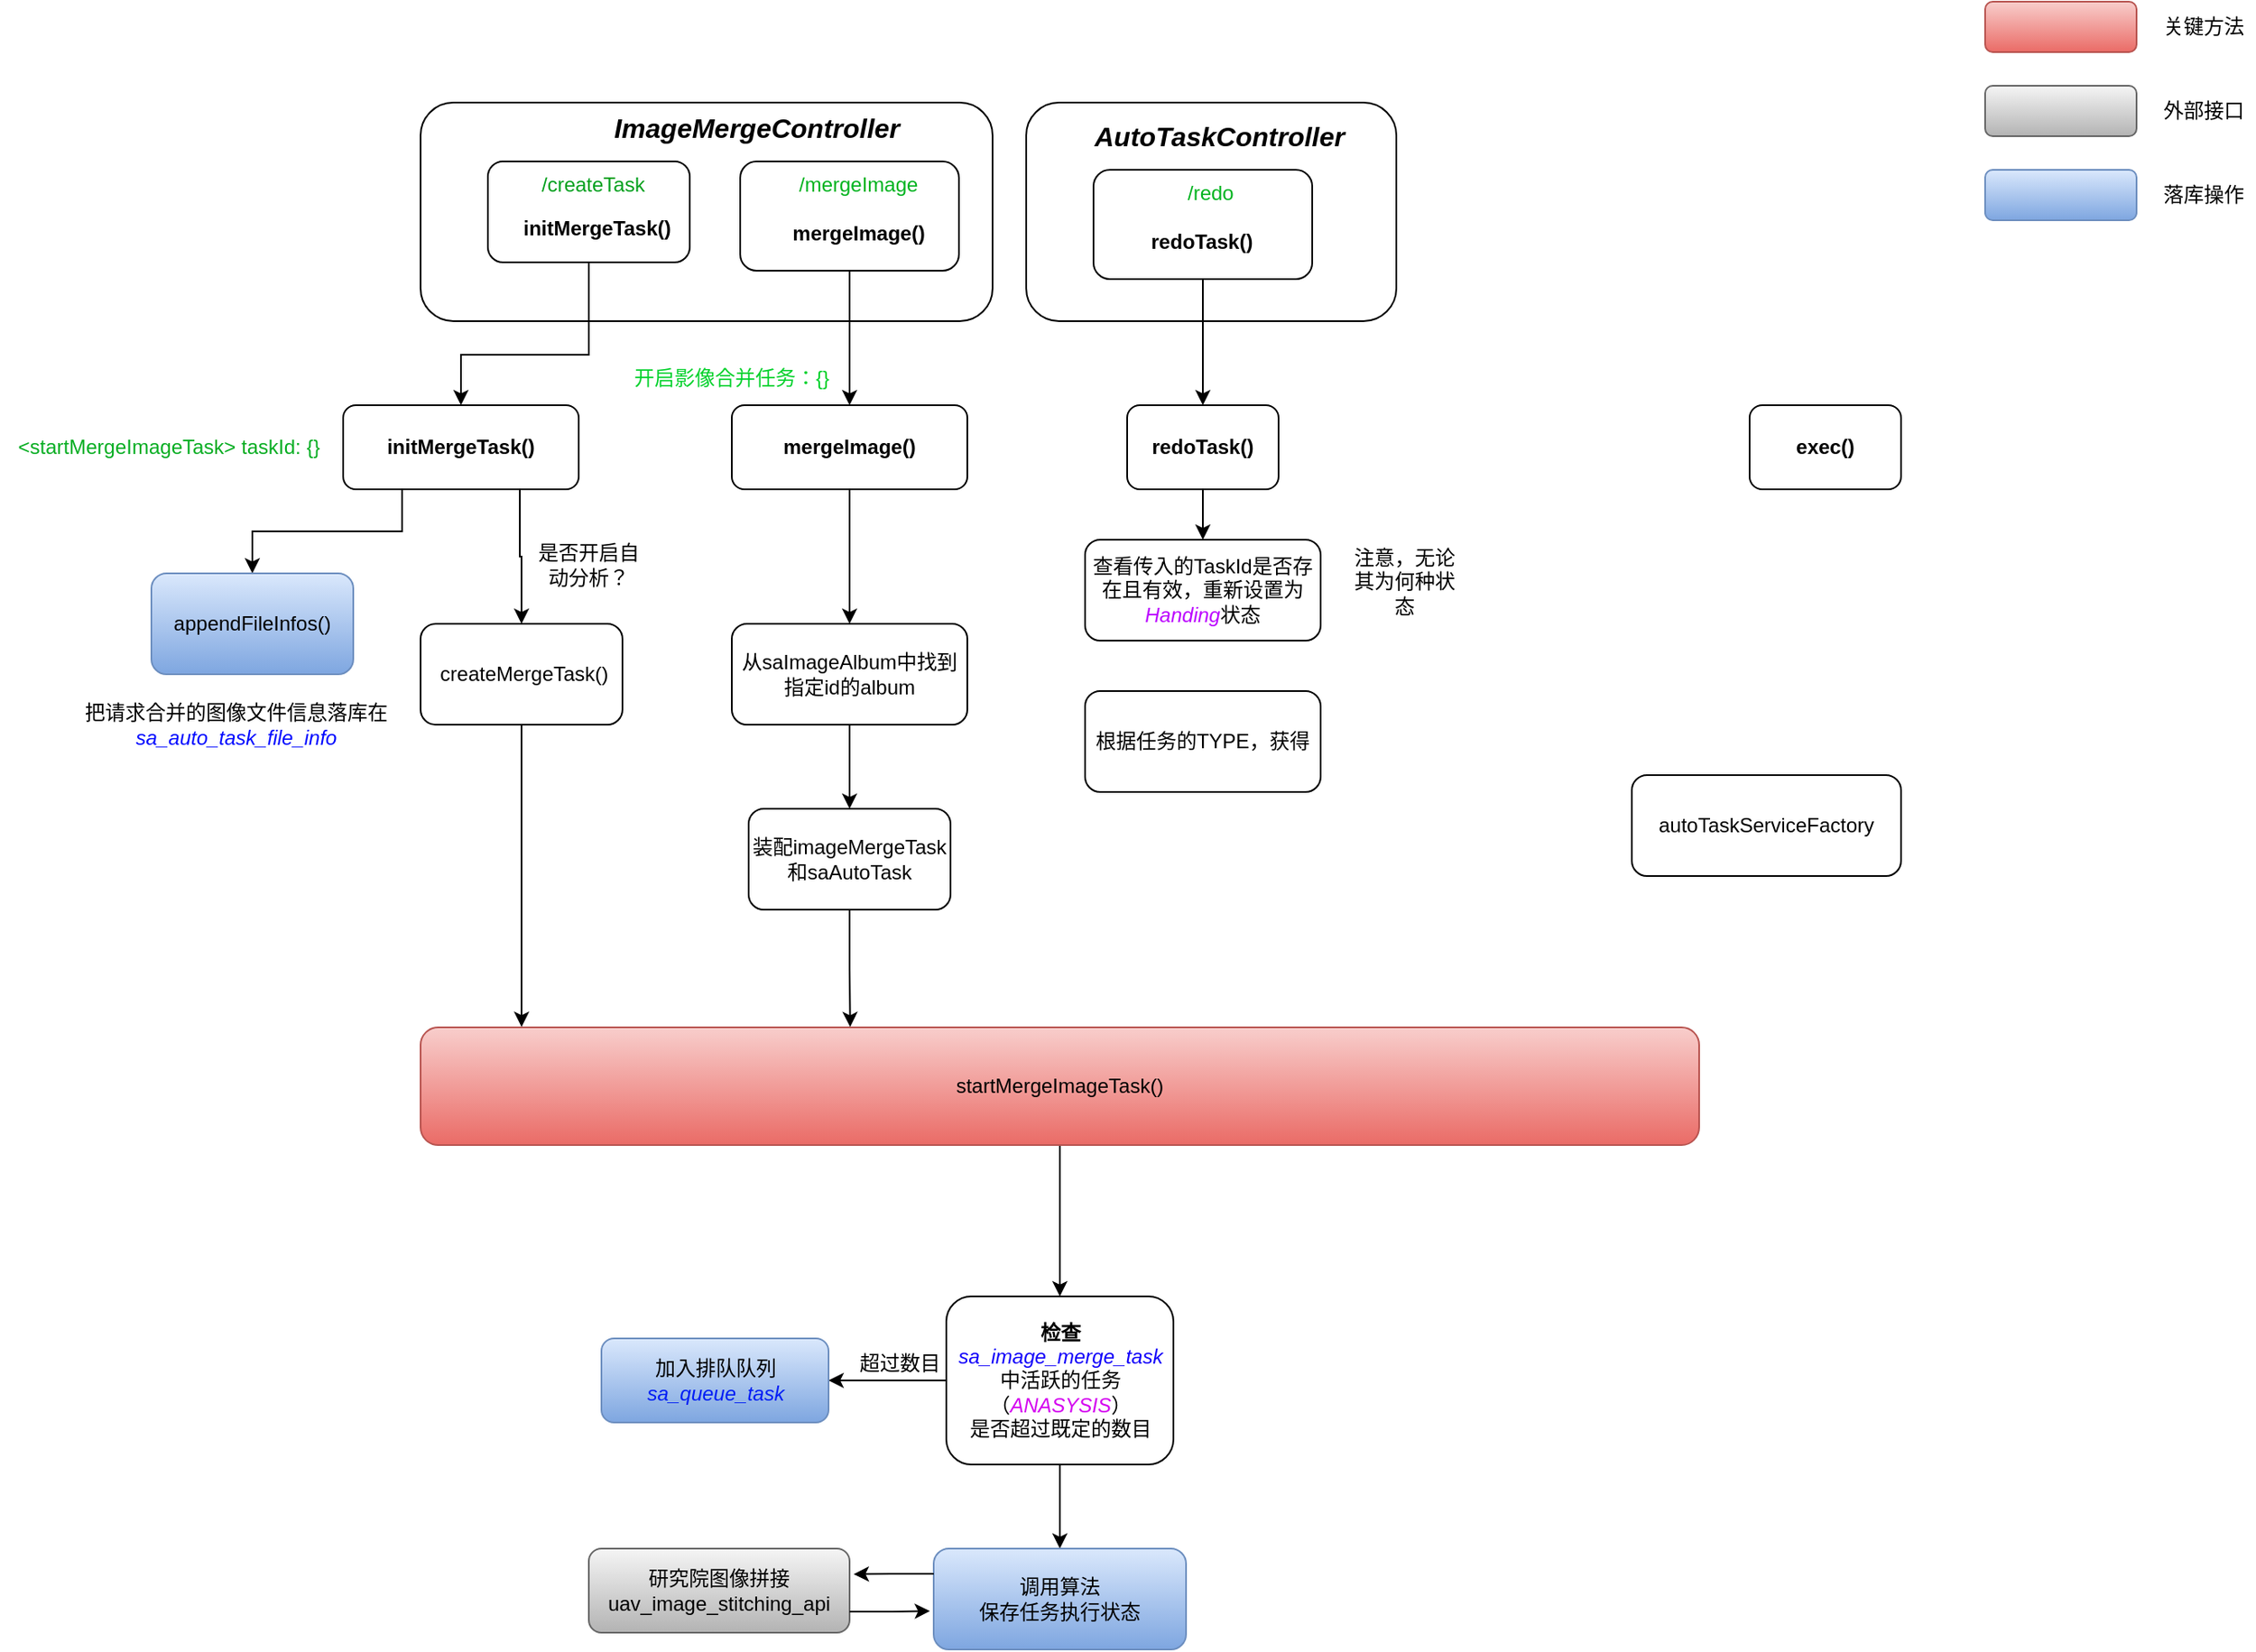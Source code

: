 <mxfile version="24.7.17">
  <diagram name="第 1 页" id="jo7vAFF6w6Xzo0wv7VEB">
    <mxGraphModel dx="1325" dy="788" grid="1" gridSize="10" guides="1" tooltips="1" connect="1" arrows="1" fold="1" page="0" pageScale="1" pageWidth="827" pageHeight="1169" math="0" shadow="0">
      <root>
        <mxCell id="0" />
        <mxCell id="1" parent="0" />
        <mxCell id="r8hzpXox8yHPrLNPoh3o-75" value="" style="rounded=1;whiteSpace=wrap;html=1;" vertex="1" parent="1">
          <mxGeometry x="610" y="190" width="220" height="130" as="geometry" />
        </mxCell>
        <mxCell id="r8hzpXox8yHPrLNPoh3o-1" value="" style="rounded=1;whiteSpace=wrap;html=1;" vertex="1" parent="1">
          <mxGeometry x="250" y="190" width="340" height="130" as="geometry" />
        </mxCell>
        <mxCell id="r8hzpXox8yHPrLNPoh3o-2" value="&lt;b&gt;&lt;i&gt;&lt;font style=&quot;font-size: 16px;&quot;&gt;ImageMergeController&lt;/font&gt;&lt;/i&gt;&lt;/b&gt;" style="text;html=1;align=center;verticalAlign=middle;whiteSpace=wrap;rounded=0;" vertex="1" parent="1">
          <mxGeometry x="420" y="190" width="60" height="30" as="geometry" />
        </mxCell>
        <mxCell id="r8hzpXox8yHPrLNPoh3o-6" value="" style="group;fontColor=#07ab0a;" vertex="1" connectable="0" parent="1">
          <mxGeometry x="290" y="225" width="120" height="60" as="geometry" />
        </mxCell>
        <mxCell id="r8hzpXox8yHPrLNPoh3o-4" value="" style="rounded=1;whiteSpace=wrap;html=1;" vertex="1" parent="r8hzpXox8yHPrLNPoh3o-6">
          <mxGeometry width="120" height="60" as="geometry" />
        </mxCell>
        <mxCell id="r8hzpXox8yHPrLNPoh3o-3" value="/createTask" style="text;whiteSpace=wrap;fontColor=#03a01d;" vertex="1" parent="r8hzpXox8yHPrLNPoh3o-6">
          <mxGeometry x="30" width="70" height="25" as="geometry" />
        </mxCell>
        <mxCell id="r8hzpXox8yHPrLNPoh3o-5" value="&lt;b&gt;initMergeTask()&lt;/b&gt;" style="text;html=1;align=center;verticalAlign=middle;whiteSpace=wrap;rounded=0;" vertex="1" parent="r8hzpXox8yHPrLNPoh3o-6">
          <mxGeometry x="35" y="25" width="60" height="30" as="geometry" />
        </mxCell>
        <mxCell id="r8hzpXox8yHPrLNPoh3o-9" value="" style="group" vertex="1" connectable="0" parent="1">
          <mxGeometry x="440" y="225" width="130" height="65" as="geometry" />
        </mxCell>
        <mxCell id="r8hzpXox8yHPrLNPoh3o-10" value="" style="rounded=1;whiteSpace=wrap;html=1;" vertex="1" parent="r8hzpXox8yHPrLNPoh3o-9">
          <mxGeometry width="130" height="65" as="geometry" />
        </mxCell>
        <mxCell id="r8hzpXox8yHPrLNPoh3o-11" value="/mergeImage" style="text;whiteSpace=wrap;fontColor=#00b31e;" vertex="1" parent="r8hzpXox8yHPrLNPoh3o-9">
          <mxGeometry x="32.5" width="75.833" height="27.083" as="geometry" />
        </mxCell>
        <mxCell id="r8hzpXox8yHPrLNPoh3o-12" value="&lt;b&gt;mergeImage()&lt;/b&gt;" style="text;html=1;align=center;verticalAlign=middle;whiteSpace=wrap;rounded=0;" vertex="1" parent="r8hzpXox8yHPrLNPoh3o-9">
          <mxGeometry x="37.917" y="27.083" width="65" height="32.5" as="geometry" />
        </mxCell>
        <mxCell id="r8hzpXox8yHPrLNPoh3o-17" style="edgeStyle=orthogonalEdgeStyle;rounded=0;orthogonalLoop=1;jettySize=auto;html=1;exitX=0.25;exitY=1;exitDx=0;exitDy=0;entryX=0.5;entryY=0;entryDx=0;entryDy=0;" edge="1" parent="1" source="r8hzpXox8yHPrLNPoh3o-14" target="r8hzpXox8yHPrLNPoh3o-15">
          <mxGeometry relative="1" as="geometry" />
        </mxCell>
        <mxCell id="r8hzpXox8yHPrLNPoh3o-18" style="edgeStyle=orthogonalEdgeStyle;rounded=0;orthogonalLoop=1;jettySize=auto;html=1;exitX=0.75;exitY=1;exitDx=0;exitDy=0;entryX=0.5;entryY=0;entryDx=0;entryDy=0;" edge="1" parent="1" source="r8hzpXox8yHPrLNPoh3o-14" target="r8hzpXox8yHPrLNPoh3o-16">
          <mxGeometry relative="1" as="geometry" />
        </mxCell>
        <mxCell id="r8hzpXox8yHPrLNPoh3o-14" value="&lt;span style=&quot;text-align: left;&quot;&gt;initMergeTask()&lt;/span&gt;" style="rounded=1;whiteSpace=wrap;html=1;fontStyle=1" vertex="1" parent="1">
          <mxGeometry x="204" y="370" width="140" height="50" as="geometry" />
        </mxCell>
        <mxCell id="r8hzpXox8yHPrLNPoh3o-15" value="appendFileInfos()" style="rounded=1;whiteSpace=wrap;html=1;fillColor=#dae8fc;gradientColor=#7ea6e0;strokeColor=#6c8ebf;" vertex="1" parent="1">
          <mxGeometry x="90" y="470" width="120" height="60" as="geometry" />
        </mxCell>
        <mxCell id="r8hzpXox8yHPrLNPoh3o-16" value="&amp;nbsp;createMergeTask()" style="rounded=1;whiteSpace=wrap;html=1;" vertex="1" parent="1">
          <mxGeometry x="250" y="500" width="120" height="60" as="geometry" />
        </mxCell>
        <mxCell id="r8hzpXox8yHPrLNPoh3o-19" value="是否开启自动分析？" style="text;html=1;align=center;verticalAlign=middle;whiteSpace=wrap;rounded=0;" vertex="1" parent="1">
          <mxGeometry x="315" y="450" width="70" height="30" as="geometry" />
        </mxCell>
        <mxCell id="r8hzpXox8yHPrLNPoh3o-20" style="edgeStyle=orthogonalEdgeStyle;rounded=0;orthogonalLoop=1;jettySize=auto;html=1;exitX=0.5;exitY=1;exitDx=0;exitDy=0;entryX=0.5;entryY=0;entryDx=0;entryDy=0;" edge="1" parent="1" source="r8hzpXox8yHPrLNPoh3o-4" target="r8hzpXox8yHPrLNPoh3o-14">
          <mxGeometry relative="1" as="geometry">
            <Array as="points">
              <mxPoint x="350" y="340" />
              <mxPoint x="274" y="340" />
            </Array>
          </mxGeometry>
        </mxCell>
        <mxCell id="r8hzpXox8yHPrLNPoh3o-21" value="把请求合并的图像文件信息落库在&lt;div&gt;&lt;i&gt;&lt;font color=&quot;#0008ff&quot;&gt;sa_auto_task_file_info&lt;/font&gt;&lt;/i&gt;&lt;br&gt;&lt;/div&gt;" style="text;html=1;align=center;verticalAlign=middle;resizable=0;points=[];autosize=1;strokeColor=none;fillColor=none;" vertex="1" parent="1">
          <mxGeometry x="40" y="540" width="200" height="40" as="geometry" />
        </mxCell>
        <mxCell id="r8hzpXox8yHPrLNPoh3o-33" style="edgeStyle=orthogonalEdgeStyle;rounded=0;orthogonalLoop=1;jettySize=auto;html=1;exitX=0.5;exitY=1;exitDx=0;exitDy=0;" edge="1" parent="1" source="r8hzpXox8yHPrLNPoh3o-22" target="r8hzpXox8yHPrLNPoh3o-24">
          <mxGeometry relative="1" as="geometry" />
        </mxCell>
        <mxCell id="r8hzpXox8yHPrLNPoh3o-22" value="startMergeImageTask()" style="rounded=1;whiteSpace=wrap;html=1;fillColor=#f8cecc;gradientColor=#ea6b66;strokeColor=#b85450;" vertex="1" parent="1">
          <mxGeometry x="250" y="740" width="760" height="70" as="geometry" />
        </mxCell>
        <mxCell id="r8hzpXox8yHPrLNPoh3o-34" style="edgeStyle=orthogonalEdgeStyle;rounded=0;orthogonalLoop=1;jettySize=auto;html=1;exitX=0;exitY=0.5;exitDx=0;exitDy=0;entryX=1;entryY=0.5;entryDx=0;entryDy=0;" edge="1" parent="1" source="r8hzpXox8yHPrLNPoh3o-24" target="r8hzpXox8yHPrLNPoh3o-26">
          <mxGeometry relative="1" as="geometry" />
        </mxCell>
        <mxCell id="r8hzpXox8yHPrLNPoh3o-44" style="edgeStyle=orthogonalEdgeStyle;rounded=0;orthogonalLoop=1;jettySize=auto;html=1;exitX=0.5;exitY=1;exitDx=0;exitDy=0;entryX=0.5;entryY=0;entryDx=0;entryDy=0;" edge="1" parent="1" source="r8hzpXox8yHPrLNPoh3o-24" target="r8hzpXox8yHPrLNPoh3o-43">
          <mxGeometry relative="1" as="geometry" />
        </mxCell>
        <mxCell id="r8hzpXox8yHPrLNPoh3o-24" value="&lt;b&gt;检查&lt;/b&gt;&lt;div&gt;&lt;i&gt;&lt;font color=&quot;#1100fa&quot;&gt;sa_image_merge_task&lt;/font&gt;&lt;/i&gt;&lt;br&gt;&lt;/div&gt;&lt;div&gt;中活跃的任务（&lt;i&gt;&lt;font color=&quot;#d400f0&quot;&gt;ANASYSIS&lt;/font&gt;&lt;/i&gt;）&lt;/div&gt;&lt;div&gt;是否超过既定的数目&lt;/div&gt;" style="rounded=1;whiteSpace=wrap;html=1;" vertex="1" parent="1">
          <mxGeometry x="562.5" y="900" width="135" height="100" as="geometry" />
        </mxCell>
        <mxCell id="r8hzpXox8yHPrLNPoh3o-26" value="加入排队队列&lt;div&gt;&lt;i&gt;&lt;font color=&quot;#001df5&quot;&gt;sa_queue_task&lt;/font&gt;&lt;/i&gt;&lt;/div&gt;" style="rounded=1;whiteSpace=wrap;html=1;fillColor=#dae8fc;gradientColor=#7ea6e0;strokeColor=#6c8ebf;" vertex="1" parent="1">
          <mxGeometry x="357.5" y="925" width="135" height="50" as="geometry" />
        </mxCell>
        <mxCell id="r8hzpXox8yHPrLNPoh3o-29" value="超过数目" style="text;html=1;align=center;verticalAlign=middle;whiteSpace=wrap;rounded=0;" vertex="1" parent="1">
          <mxGeometry x="505" y="925" width="60" height="30" as="geometry" />
        </mxCell>
        <mxCell id="r8hzpXox8yHPrLNPoh3o-31" value="&lt;div&gt;研究院图像拼接&lt;/div&gt;&lt;div&gt;uav_image_stitching_api&lt;br&gt;&lt;/div&gt;" style="rounded=1;whiteSpace=wrap;html=1;fillColor=#f5f5f5;gradientColor=#b3b3b3;strokeColor=#666666;" vertex="1" parent="1">
          <mxGeometry x="350" y="1050" width="155" height="50" as="geometry" />
        </mxCell>
        <mxCell id="r8hzpXox8yHPrLNPoh3o-35" value="" style="rounded=1;whiteSpace=wrap;html=1;fillColor=#f8cecc;gradientColor=#ea6b66;strokeColor=#b85450;" vertex="1" parent="1">
          <mxGeometry x="1180" y="130" width="90" height="30" as="geometry" />
        </mxCell>
        <mxCell id="r8hzpXox8yHPrLNPoh3o-36" value="关键方法" style="text;html=1;align=center;verticalAlign=middle;whiteSpace=wrap;rounded=0;" vertex="1" parent="1">
          <mxGeometry x="1280" y="130" width="60" height="30" as="geometry" />
        </mxCell>
        <mxCell id="r8hzpXox8yHPrLNPoh3o-38" value="" style="rounded=1;whiteSpace=wrap;html=1;fillColor=#f5f5f5;gradientColor=#b3b3b3;strokeColor=#666666;" vertex="1" parent="1">
          <mxGeometry x="1180" y="180" width="90" height="30" as="geometry" />
        </mxCell>
        <mxCell id="r8hzpXox8yHPrLNPoh3o-39" value="外部接口" style="text;html=1;align=center;verticalAlign=middle;whiteSpace=wrap;rounded=0;" vertex="1" parent="1">
          <mxGeometry x="1280" y="180" width="60" height="30" as="geometry" />
        </mxCell>
        <mxCell id="r8hzpXox8yHPrLNPoh3o-40" value="" style="rounded=1;whiteSpace=wrap;html=1;fillColor=#dae8fc;gradientColor=#7ea6e0;strokeColor=#6c8ebf;" vertex="1" parent="1">
          <mxGeometry x="1180" y="230" width="90" height="30" as="geometry" />
        </mxCell>
        <mxCell id="r8hzpXox8yHPrLNPoh3o-41" value="落库操作" style="text;html=1;align=center;verticalAlign=middle;whiteSpace=wrap;rounded=0;" vertex="1" parent="1">
          <mxGeometry x="1280" y="230" width="60" height="30" as="geometry" />
        </mxCell>
        <mxCell id="r8hzpXox8yHPrLNPoh3o-43" value="调用算法&lt;div&gt;保存任务执行状态&lt;/div&gt;" style="rounded=1;whiteSpace=wrap;html=1;fillColor=#dae8fc;gradientColor=#7ea6e0;strokeColor=#6c8ebf;" vertex="1" parent="1">
          <mxGeometry x="555" y="1050" width="150" height="60" as="geometry" />
        </mxCell>
        <mxCell id="r8hzpXox8yHPrLNPoh3o-45" style="edgeStyle=orthogonalEdgeStyle;rounded=0;orthogonalLoop=1;jettySize=auto;html=1;exitX=0;exitY=0.25;exitDx=0;exitDy=0;entryX=1.016;entryY=0.304;entryDx=0;entryDy=0;entryPerimeter=0;" edge="1" parent="1" source="r8hzpXox8yHPrLNPoh3o-43" target="r8hzpXox8yHPrLNPoh3o-31">
          <mxGeometry relative="1" as="geometry" />
        </mxCell>
        <mxCell id="r8hzpXox8yHPrLNPoh3o-46" style="edgeStyle=orthogonalEdgeStyle;rounded=0;orthogonalLoop=1;jettySize=auto;html=1;exitX=1;exitY=0.75;exitDx=0;exitDy=0;entryX=-0.015;entryY=0.619;entryDx=0;entryDy=0;entryPerimeter=0;" edge="1" parent="1" source="r8hzpXox8yHPrLNPoh3o-31" target="r8hzpXox8yHPrLNPoh3o-43">
          <mxGeometry relative="1" as="geometry" />
        </mxCell>
        <mxCell id="r8hzpXox8yHPrLNPoh3o-57" style="edgeStyle=orthogonalEdgeStyle;rounded=0;orthogonalLoop=1;jettySize=auto;html=1;exitX=0.5;exitY=1;exitDx=0;exitDy=0;entryX=0.5;entryY=0;entryDx=0;entryDy=0;" edge="1" parent="1" source="r8hzpXox8yHPrLNPoh3o-48" target="r8hzpXox8yHPrLNPoh3o-56">
          <mxGeometry relative="1" as="geometry" />
        </mxCell>
        <mxCell id="r8hzpXox8yHPrLNPoh3o-48" value="&lt;span style=&quot;text-wrap: nowrap;&quot;&gt;mergeImage()&lt;/span&gt;" style="rounded=1;whiteSpace=wrap;html=1;fontStyle=1" vertex="1" parent="1">
          <mxGeometry x="435" y="370" width="140" height="50" as="geometry" />
        </mxCell>
        <mxCell id="r8hzpXox8yHPrLNPoh3o-49" style="edgeStyle=orthogonalEdgeStyle;rounded=0;orthogonalLoop=1;jettySize=auto;html=1;exitX=0.5;exitY=1;exitDx=0;exitDy=0;entryX=0.5;entryY=0;entryDx=0;entryDy=0;" edge="1" parent="1" source="r8hzpXox8yHPrLNPoh3o-10" target="r8hzpXox8yHPrLNPoh3o-48">
          <mxGeometry relative="1" as="geometry" />
        </mxCell>
        <mxCell id="r8hzpXox8yHPrLNPoh3o-50" value="&amp;lt;startMergeImageTask&amp;gt; taskId: {}" style="text;html=1;align=center;verticalAlign=middle;resizable=0;points=[];autosize=1;strokeColor=none;fillColor=none;fontColor=#05ad21;" vertex="1" parent="1">
          <mxGeometry y="380" width="200" height="30" as="geometry" />
        </mxCell>
        <mxCell id="r8hzpXox8yHPrLNPoh3o-55" value="&lt;span style=&quot;color: rgb(0, 209, 42); font-family: Helvetica; font-size: 12px; font-style: normal; font-variant-ligatures: normal; font-variant-caps: normal; font-weight: 400; letter-spacing: normal; orphans: 2; text-align: left; text-indent: 0px; text-transform: none; widows: 2; word-spacing: 0px; -webkit-text-stroke-width: 0px; white-space: normal; background-color: rgb(255, 255, 255); text-decoration-thickness: initial; text-decoration-style: initial; text-decoration-color: initial; display: inline !important; float: none;&quot;&gt;开启影像合并任务：{}&lt;/span&gt;" style="text;whiteSpace=wrap;html=1;" vertex="1" parent="1">
          <mxGeometry x="375" y="340" width="150" height="40" as="geometry" />
        </mxCell>
        <mxCell id="r8hzpXox8yHPrLNPoh3o-59" style="edgeStyle=orthogonalEdgeStyle;rounded=0;orthogonalLoop=1;jettySize=auto;html=1;exitX=0.5;exitY=1;exitDx=0;exitDy=0;entryX=0.5;entryY=0;entryDx=0;entryDy=0;" edge="1" parent="1" source="r8hzpXox8yHPrLNPoh3o-56" target="r8hzpXox8yHPrLNPoh3o-58">
          <mxGeometry relative="1" as="geometry" />
        </mxCell>
        <mxCell id="r8hzpXox8yHPrLNPoh3o-56" value="从saImageAlbum中找到指定id的album" style="rounded=1;whiteSpace=wrap;html=1;" vertex="1" parent="1">
          <mxGeometry x="435" y="500" width="140" height="60" as="geometry" />
        </mxCell>
        <mxCell id="r8hzpXox8yHPrLNPoh3o-58" value="装配imageMergeTask和saAutoTask" style="rounded=1;whiteSpace=wrap;html=1;" vertex="1" parent="1">
          <mxGeometry x="445" y="610" width="120" height="60" as="geometry" />
        </mxCell>
        <mxCell id="r8hzpXox8yHPrLNPoh3o-65" style="edgeStyle=orthogonalEdgeStyle;rounded=0;orthogonalLoop=1;jettySize=auto;html=1;exitX=0.5;exitY=1;exitDx=0;exitDy=0;entryX=0.336;entryY=-0.003;entryDx=0;entryDy=0;entryPerimeter=0;" edge="1" parent="1" source="r8hzpXox8yHPrLNPoh3o-58" target="r8hzpXox8yHPrLNPoh3o-22">
          <mxGeometry relative="1" as="geometry" />
        </mxCell>
        <mxCell id="r8hzpXox8yHPrLNPoh3o-66" style="edgeStyle=orthogonalEdgeStyle;rounded=0;orthogonalLoop=1;jettySize=auto;html=1;exitX=0.5;exitY=1;exitDx=0;exitDy=0;entryX=0.079;entryY=-0.004;entryDx=0;entryDy=0;entryPerimeter=0;" edge="1" parent="1" source="r8hzpXox8yHPrLNPoh3o-16" target="r8hzpXox8yHPrLNPoh3o-22">
          <mxGeometry relative="1" as="geometry">
            <mxPoint x="310" y="730" as="targetPoint" />
          </mxGeometry>
        </mxCell>
        <mxCell id="r8hzpXox8yHPrLNPoh3o-67" value="&lt;span style=&quot;text-wrap: nowrap;&quot;&gt;exec()&lt;/span&gt;" style="rounded=1;whiteSpace=wrap;html=1;fontStyle=1" vertex="1" parent="1">
          <mxGeometry x="1040" y="370" width="90" height="50" as="geometry" />
        </mxCell>
        <mxCell id="r8hzpXox8yHPrLNPoh3o-80" style="edgeStyle=orthogonalEdgeStyle;rounded=0;orthogonalLoop=1;jettySize=auto;html=1;exitX=0.5;exitY=1;exitDx=0;exitDy=0;entryX=0.5;entryY=0;entryDx=0;entryDy=0;" edge="1" parent="1" source="r8hzpXox8yHPrLNPoh3o-68" target="r8hzpXox8yHPrLNPoh3o-79">
          <mxGeometry relative="1" as="geometry" />
        </mxCell>
        <mxCell id="r8hzpXox8yHPrLNPoh3o-68" value="&lt;span style=&quot;text-wrap: nowrap;&quot;&gt;redoTask&lt;/span&gt;&lt;span style=&quot;text-wrap: nowrap; background-color: initial;&quot;&gt;()&lt;/span&gt;" style="rounded=1;whiteSpace=wrap;html=1;fontStyle=1" vertex="1" parent="1">
          <mxGeometry x="670" y="370" width="90" height="50" as="geometry" />
        </mxCell>
        <mxCell id="r8hzpXox8yHPrLNPoh3o-70" value="" style="group" vertex="1" connectable="0" parent="1">
          <mxGeometry x="650" y="230" width="130" height="65" as="geometry" />
        </mxCell>
        <mxCell id="r8hzpXox8yHPrLNPoh3o-71" value="" style="rounded=1;whiteSpace=wrap;html=1;" vertex="1" parent="r8hzpXox8yHPrLNPoh3o-70">
          <mxGeometry width="130" height="65" as="geometry" />
        </mxCell>
        <mxCell id="r8hzpXox8yHPrLNPoh3o-72" value="/redo" style="text;whiteSpace=wrap;fontColor=#00b31e;" vertex="1" parent="r8hzpXox8yHPrLNPoh3o-70">
          <mxGeometry x="54.17" width="35.83" height="27.08" as="geometry" />
        </mxCell>
        <mxCell id="r8hzpXox8yHPrLNPoh3o-73" value="&lt;b&gt;redoTask()&lt;/b&gt;" style="text;html=1;align=center;verticalAlign=middle;whiteSpace=wrap;rounded=0;" vertex="1" parent="r8hzpXox8yHPrLNPoh3o-70">
          <mxGeometry x="32.497" y="27.083" width="65" height="32.5" as="geometry" />
        </mxCell>
        <mxCell id="r8hzpXox8yHPrLNPoh3o-76" value="&lt;b&gt;&lt;i&gt;&lt;font style=&quot;font-size: 16px;&quot;&gt;AutoTaskController&lt;/font&gt;&lt;/i&gt;&lt;/b&gt;" style="text;html=1;align=center;verticalAlign=middle;whiteSpace=wrap;rounded=0;" vertex="1" parent="1">
          <mxGeometry x="695" y="195" width="60" height="30" as="geometry" />
        </mxCell>
        <mxCell id="r8hzpXox8yHPrLNPoh3o-77" style="edgeStyle=orthogonalEdgeStyle;rounded=0;orthogonalLoop=1;jettySize=auto;html=1;exitX=0.5;exitY=1;exitDx=0;exitDy=0;" edge="1" parent="1" source="r8hzpXox8yHPrLNPoh3o-71" target="r8hzpXox8yHPrLNPoh3o-68">
          <mxGeometry relative="1" as="geometry" />
        </mxCell>
        <mxCell id="r8hzpXox8yHPrLNPoh3o-79" value="查看传入的TaskId是否存在且有效，重新设置为&lt;i style=&quot;&quot;&gt;&lt;font color=&quot;#bb00ff&quot;&gt;Handing&lt;/font&gt;&lt;/i&gt;状态" style="rounded=1;whiteSpace=wrap;html=1;" vertex="1" parent="1">
          <mxGeometry x="645" y="450" width="140" height="60" as="geometry" />
        </mxCell>
        <mxCell id="r8hzpXox8yHPrLNPoh3o-81" value="注意，无论其为何种状态" style="text;html=1;align=center;verticalAlign=middle;whiteSpace=wrap;rounded=0;" vertex="1" parent="1">
          <mxGeometry x="800" y="460" width="70" height="30" as="geometry" />
        </mxCell>
        <mxCell id="r8hzpXox8yHPrLNPoh3o-82" value="根据任务的TYPE，获得" style="rounded=1;whiteSpace=wrap;html=1;" vertex="1" parent="1">
          <mxGeometry x="645" y="540" width="140" height="60" as="geometry" />
        </mxCell>
        <mxCell id="r8hzpXox8yHPrLNPoh3o-83" value="autoTaskServiceFactory" style="rounded=1;whiteSpace=wrap;html=1;" vertex="1" parent="1">
          <mxGeometry x="970" y="590" width="160" height="60" as="geometry" />
        </mxCell>
      </root>
    </mxGraphModel>
  </diagram>
</mxfile>
